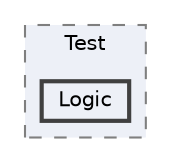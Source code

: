 digraph "C:/Users/m4ss/source/repos/mssevov18/ClientServerAPI/ClientServer-V2/Test/Logic"
{
 // LATEX_PDF_SIZE
  bgcolor="transparent";
  edge [fontname=Helvetica,fontsize=10,labelfontname=Helvetica,labelfontsize=10];
  node [fontname=Helvetica,fontsize=10,shape=box,height=0.2,width=0.4];
  compound=true
  subgraph clusterdir_fd2ac2126a42aafd32d1ed5bfc3864ca {
    graph [ bgcolor="#edf0f7", pencolor="grey50", label="Test", fontname=Helvetica,fontsize=10 style="filled,dashed", URL="dir_fd2ac2126a42aafd32d1ed5bfc3864ca.html",tooltip=""]
  dir_0cd7760ef0e37b34251b6e674b57532f [label="Logic", fillcolor="#edf0f7", color="grey25", style="filled,bold", URL="dir_0cd7760ef0e37b34251b6e674b57532f.html",tooltip=""];
  }
}
